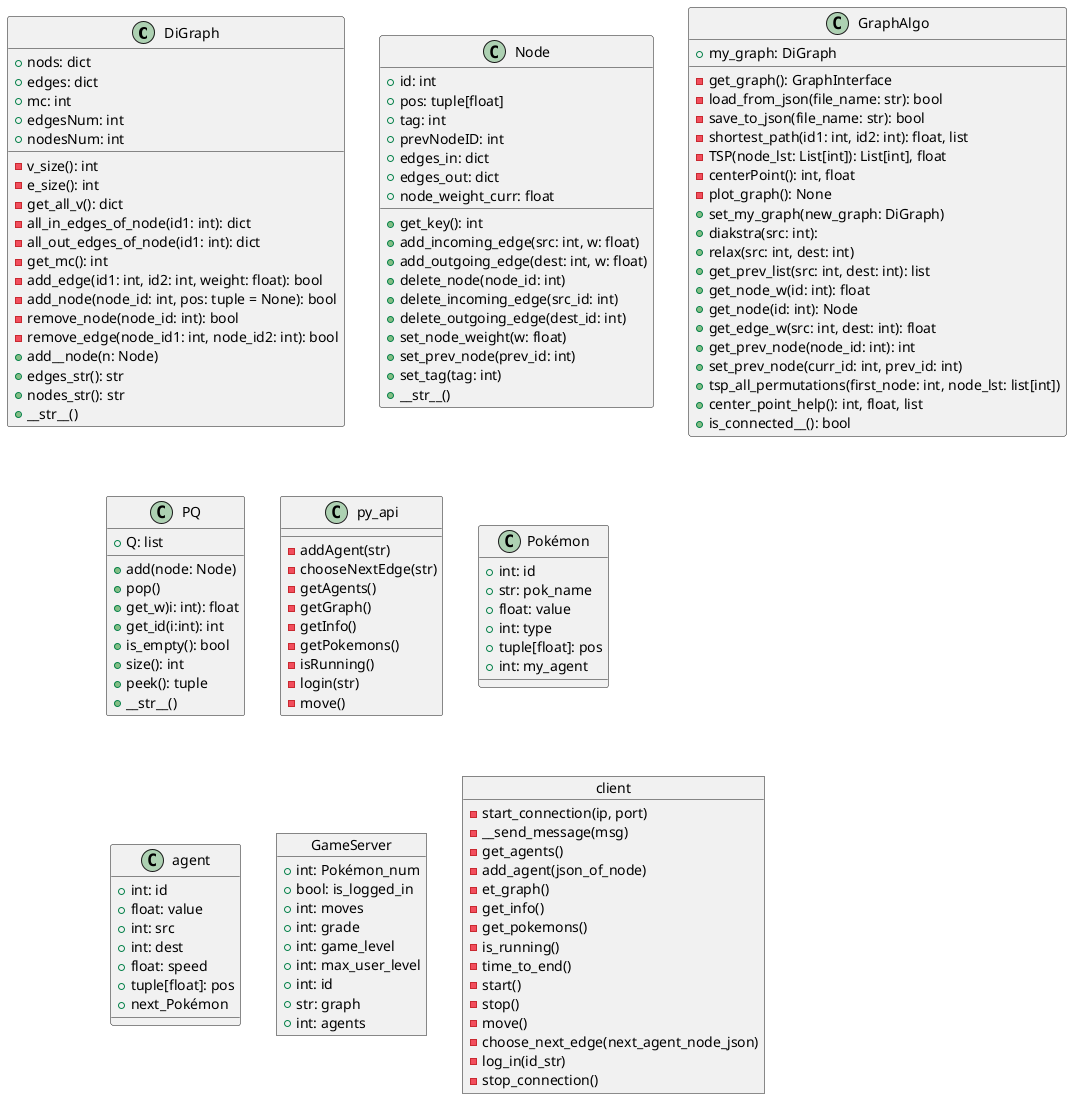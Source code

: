 import
@startuml


class DiGraph{
+nods: dict
+edges: dict
+mc: int
+edgesNum: int
+nodesNum: int
-v_size(): int
-e_size(): int
-get_all_v(): dict
-all_in_edges_of_node(id1: int): dict
-all_out_edges_of_node(id1: int): dict
-get_mc(): int
-add_edge(id1: int, id2: int, weight: float): bool
-add_node(node_id: int, pos: tuple = None): bool
-remove_node(node_id: int): bool
-remove_edge(node_id1: int, node_id2: int): bool
+add__node(n: Node)
+edges_str(): str
+nodes_str(): str
+__str__()
}

class Node{
+id: int
+pos: tuple[float]
+tag: int
+prevNodeID: int
+edges_in: dict
+edges_out: dict
+node_weight_curr: float
+get_key(): int
+add_incoming_edge(src: int, w: float)
+add_outgoing_edge(dest: int, w: float)
+delete_node(node_id: int)
+delete_incoming_edge(src_id: int)
+delete_outgoing_edge(dest_id: int)
+set_node_weight(w: float)
+set_prev_node(prev_id: int)
+set_tag(tag: int)
+__str__()
}

class GraphAlgo{
+my_graph: DiGraph
-get_graph(): GraphInterface
-load_from_json(file_name: str): bool
-save_to_json(file_name: str): bool
-shortest_path(id1: int, id2: int): float, list
-TSP(node_lst: List[int]): List[int], float
-centerPoint(): int, float
-plot_graph(): None
+set_my_graph(new_graph: DiGraph)
+diakstra(src: int):
+relax(src: int, dest: int)
+get_prev_list(src: int, dest: int): list
+get_node_w(id: int): float
+get_node(id: int): Node
'+get_node_tag(id: int): int
'+set_node_tag(id: int, tag)
'+set_path_w(id: int, w: float)
+get_edge_w(src: int, dest: int): float
+get_prev_node(node_id: int): int
+set_prev_node(curr_id: int, prev_id: int)
+tsp_all_permutations(first_node: int, node_lst: list[int])
+center_point_help(): int, float, list
+is_connected__(): bool
}

class PQ{
+Q: list
+add(node: Node)
+pop()
+get_w)i: int): float
+get_id(i:int): int
+is_empty(): bool
+size(): int
+peek(): tuple
+__str__()
}

class py_api{
-addAgent(str)
-chooseNextEdge(str)
-getAgents()
-getGraph()
-getInfo()
-getPokemons()
-isRunning()
-login(str)
-move()
}

class Pokémon{
+int: id
+str: pok_name
+float: value
+int: type
+tuple[float]: pos
+int: my_agent
}

class agent{
+int: id
+float: value
+int: src
+int: dest
+float: speed
+tuple[float]: pos
+next_Pokémon
}

object GameServer{
+int: Pokémon_num
+bool: is_logged_in
+int: moves
+int: grade
+int: game_level
+int: max_user_level
+int: id
+str: graph
+int: agents
}

object client{
-start_connection(ip, port)
-__send_message(msg)
-get_agents()
-add_agent(json_of_node)
-et_graph()
-get_info()
-get_pokemons()
-is_running()
-time_to_end()
-start()
-stop()
-move()
-choose_next_edge(next_agent_node_json)
-log_in(id_str)
-stop_connection()
}

@enduml